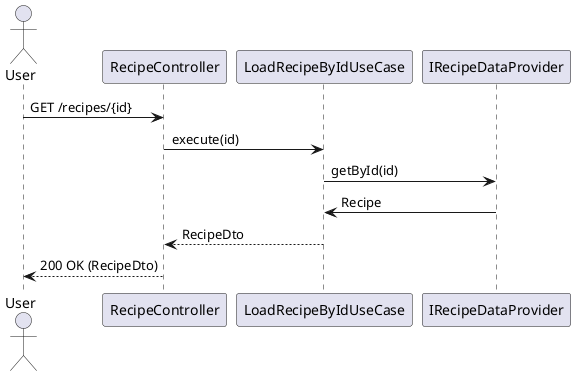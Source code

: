 @startuml
actor User
participant "RecipeController" as RecipeController
participant "LoadRecipeByIdUseCase" as LoadRecipeByIdUseCase
participant "IRecipeDataProvider" as IRecipeDataProvider

User -> RecipeController: GET /recipes/{id}
RecipeController -> LoadRecipeByIdUseCase: execute(id)
LoadRecipeByIdUseCase -> IRecipeDataProvider: getById(id)
IRecipeDataProvider -> LoadRecipeByIdUseCase: Recipe
LoadRecipeByIdUseCase --> RecipeController: RecipeDto
RecipeController --> User: 200 OK (RecipeDto)
@enduml